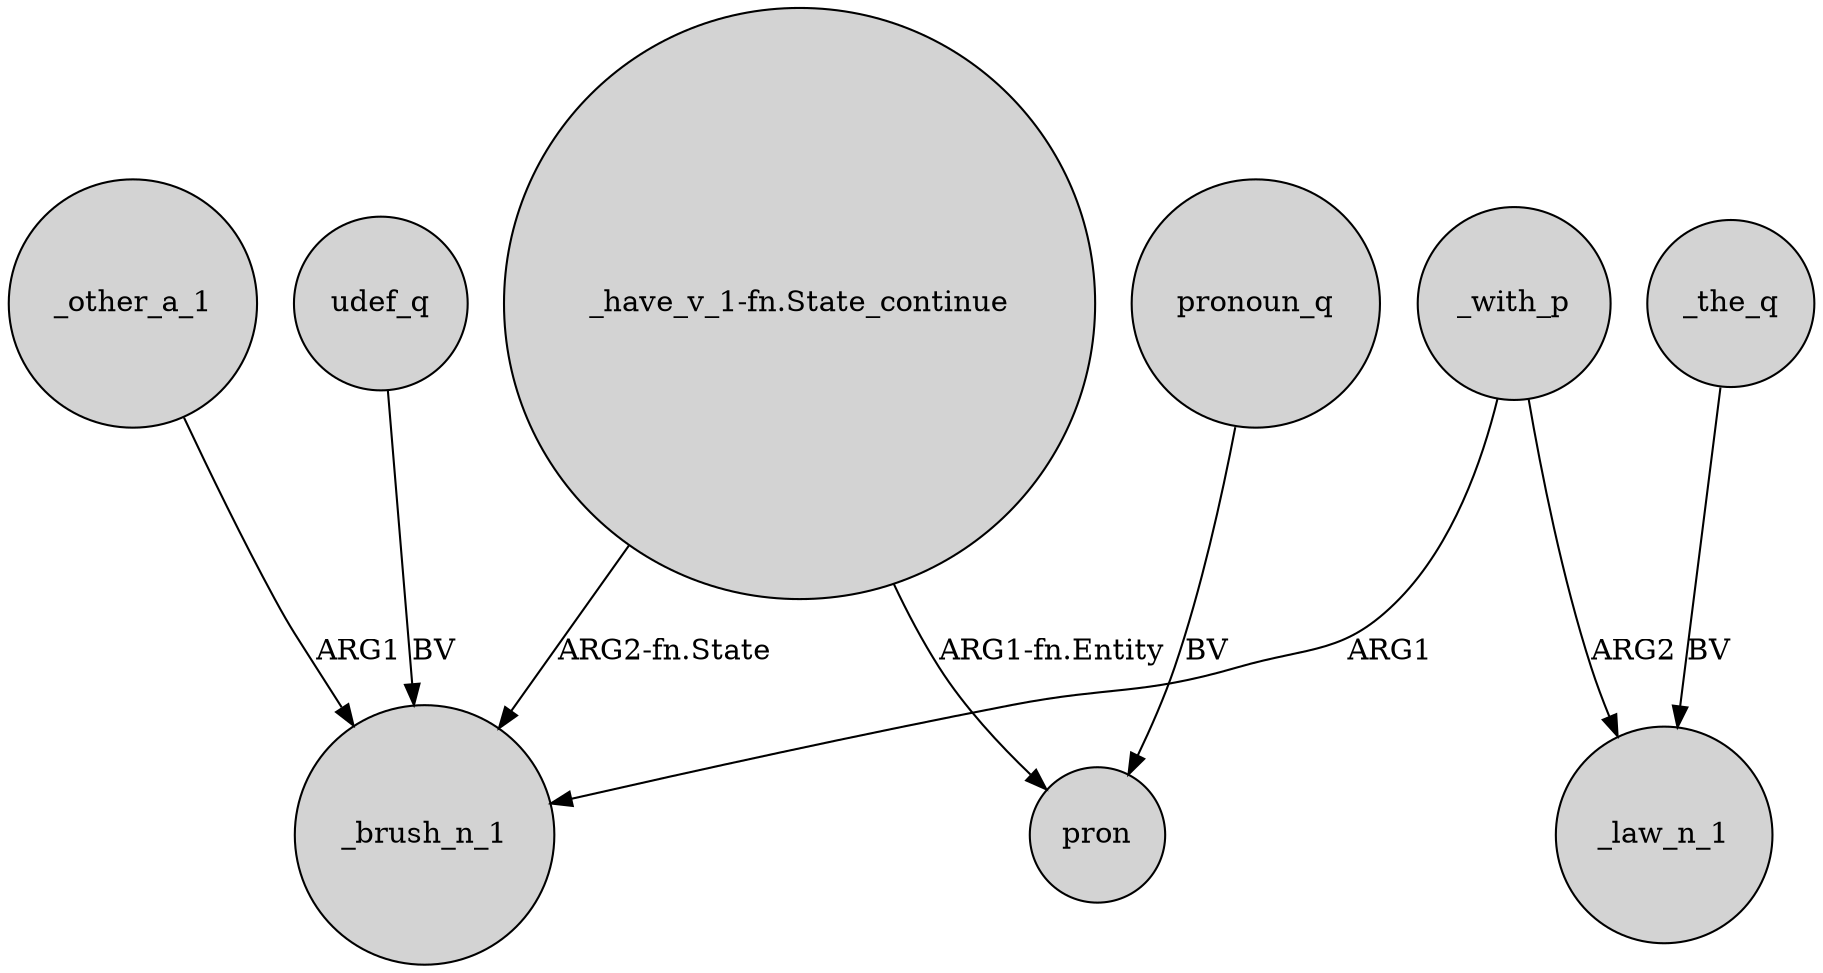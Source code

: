 digraph {
	node [shape=circle style=filled]
	udef_q -> _brush_n_1 [label=BV]
	"_have_v_1-fn.State_continue" -> _brush_n_1 [label="ARG2-fn.State"]
	_the_q -> _law_n_1 [label=BV]
	_with_p -> _brush_n_1 [label=ARG1]
	pronoun_q -> pron [label=BV]
	_other_a_1 -> _brush_n_1 [label=ARG1]
	"_have_v_1-fn.State_continue" -> pron [label="ARG1-fn.Entity"]
	_with_p -> _law_n_1 [label=ARG2]
}
